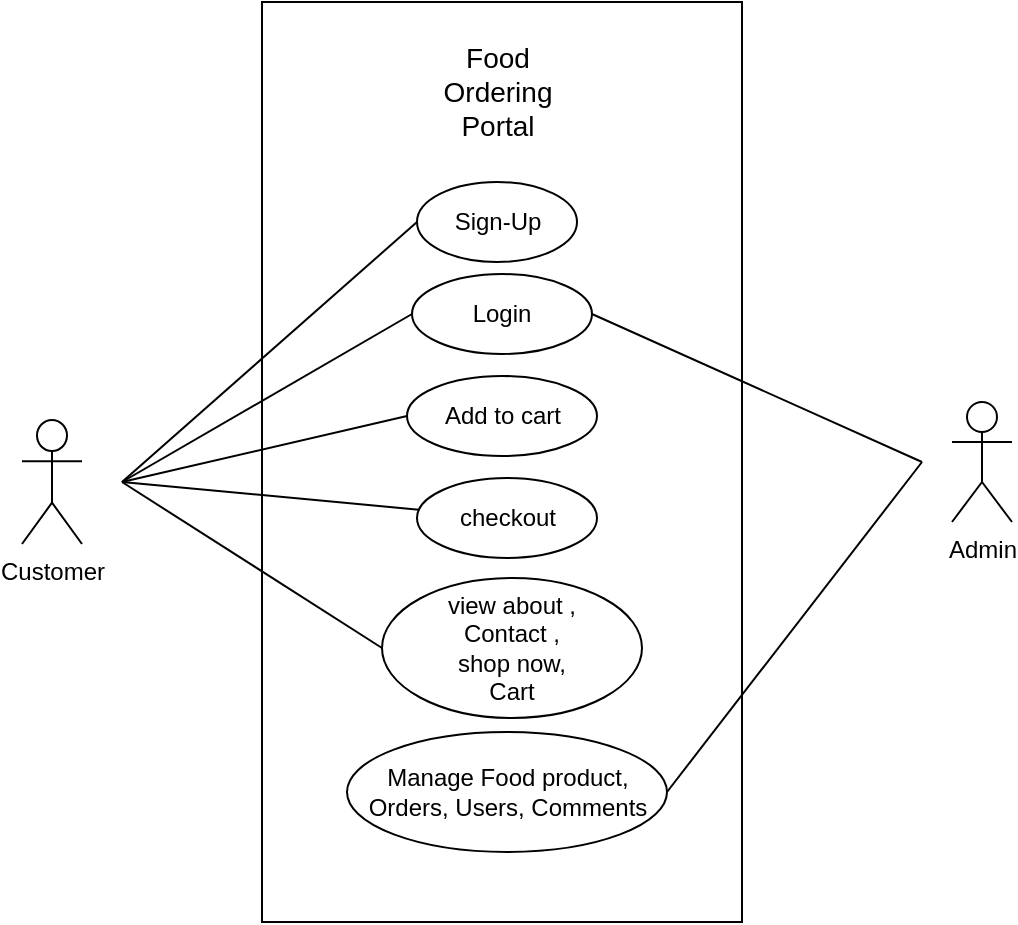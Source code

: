 <mxfile version="24.0.2" type="device">
  <diagram name="Page-1" id="IqefxmWPf4GTUXDHwcOA">
    <mxGraphModel dx="446" dy="175" grid="1" gridSize="10" guides="1" tooltips="1" connect="1" arrows="1" fold="1" page="1" pageScale="1" pageWidth="850" pageHeight="1100" math="0" shadow="0">
      <root>
        <mxCell id="0" />
        <mxCell id="1" parent="0" />
        <mxCell id="liFpd1inJpiL318Wq8IT-9" value="" style="rounded=0;whiteSpace=wrap;html=1;" parent="1" vertex="1">
          <mxGeometry x="230" y="50" width="240" height="460" as="geometry" />
        </mxCell>
        <mxCell id="liFpd1inJpiL318Wq8IT-1" value="Sign-Up" style="ellipse;whiteSpace=wrap;html=1;" parent="1" vertex="1">
          <mxGeometry x="307.5" y="140" width="80" height="40" as="geometry" />
        </mxCell>
        <mxCell id="liFpd1inJpiL318Wq8IT-2" value="Login" style="ellipse;whiteSpace=wrap;html=1;" parent="1" vertex="1">
          <mxGeometry x="305" y="186" width="90" height="40" as="geometry" />
        </mxCell>
        <mxCell id="liFpd1inJpiL318Wq8IT-3" value="Add to cart" style="ellipse;whiteSpace=wrap;html=1;" parent="1" vertex="1">
          <mxGeometry x="302.5" y="237" width="95" height="40" as="geometry" />
        </mxCell>
        <mxCell id="liFpd1inJpiL318Wq8IT-4" value="checkout" style="ellipse;whiteSpace=wrap;html=1;" parent="1" vertex="1">
          <mxGeometry x="307.5" y="288" width="90" height="40" as="geometry" />
        </mxCell>
        <mxCell id="liFpd1inJpiL318Wq8IT-5" value="view about ,&lt;br&gt;Contact ,&lt;br&gt;shop now,&lt;div&gt;Cart&lt;br&gt;&lt;/div&gt;" style="ellipse;whiteSpace=wrap;html=1;" parent="1" vertex="1">
          <mxGeometry x="290" y="338" width="130" height="70" as="geometry" />
        </mxCell>
        <mxCell id="liFpd1inJpiL318Wq8IT-6" value="Manage Food product,&lt;div&gt;Orders, Users, Comments&lt;/div&gt;" style="ellipse;whiteSpace=wrap;html=1;" parent="1" vertex="1">
          <mxGeometry x="272.5" y="415" width="160" height="60" as="geometry" />
        </mxCell>
        <mxCell id="liFpd1inJpiL318Wq8IT-10" value="Customer" style="shape=umlActor;verticalLabelPosition=bottom;verticalAlign=top;html=1;outlineConnect=0;" parent="1" vertex="1">
          <mxGeometry x="110" y="259" width="30" height="62" as="geometry" />
        </mxCell>
        <mxCell id="liFpd1inJpiL318Wq8IT-11" value="Admin" style="shape=umlActor;verticalLabelPosition=bottom;verticalAlign=top;html=1;outlineConnect=0;" parent="1" vertex="1">
          <mxGeometry x="575" y="250" width="30" height="60" as="geometry" />
        </mxCell>
        <mxCell id="liFpd1inJpiL318Wq8IT-12" value="" style="endArrow=none;html=1;rounded=0;exitX=1;exitY=0.5;exitDx=0;exitDy=0;" parent="1" source="liFpd1inJpiL318Wq8IT-6" edge="1">
          <mxGeometry width="50" height="50" relative="1" as="geometry">
            <mxPoint x="450" y="340" as="sourcePoint" />
            <mxPoint x="560" y="280" as="targetPoint" />
          </mxGeometry>
        </mxCell>
        <mxCell id="liFpd1inJpiL318Wq8IT-13" value="" style="endArrow=none;html=1;rounded=0;entryX=0;entryY=0.5;entryDx=0;entryDy=0;" parent="1" target="liFpd1inJpiL318Wq8IT-1" edge="1">
          <mxGeometry width="50" height="50" relative="1" as="geometry">
            <mxPoint x="160" y="290" as="sourcePoint" />
            <mxPoint x="500" y="290" as="targetPoint" />
          </mxGeometry>
        </mxCell>
        <mxCell id="liFpd1inJpiL318Wq8IT-14" value="" style="endArrow=none;html=1;rounded=0;entryX=0;entryY=0.5;entryDx=0;entryDy=0;" parent="1" target="liFpd1inJpiL318Wq8IT-2" edge="1">
          <mxGeometry width="50" height="50" relative="1" as="geometry">
            <mxPoint x="160" y="290" as="sourcePoint" />
            <mxPoint x="318" y="170" as="targetPoint" />
          </mxGeometry>
        </mxCell>
        <mxCell id="liFpd1inJpiL318Wq8IT-15" value="" style="endArrow=none;html=1;rounded=0;entryX=0;entryY=0.5;entryDx=0;entryDy=0;" parent="1" target="liFpd1inJpiL318Wq8IT-3" edge="1">
          <mxGeometry width="50" height="50" relative="1" as="geometry">
            <mxPoint x="160" y="290" as="sourcePoint" />
            <mxPoint x="315" y="216" as="targetPoint" />
          </mxGeometry>
        </mxCell>
        <mxCell id="liFpd1inJpiL318Wq8IT-16" value="" style="endArrow=none;html=1;rounded=0;" parent="1" target="liFpd1inJpiL318Wq8IT-4" edge="1">
          <mxGeometry width="50" height="50" relative="1" as="geometry">
            <mxPoint x="160" y="290" as="sourcePoint" />
            <mxPoint x="313" y="267" as="targetPoint" />
          </mxGeometry>
        </mxCell>
        <mxCell id="liFpd1inJpiL318Wq8IT-17" value="" style="endArrow=none;html=1;rounded=0;entryX=0;entryY=0.5;entryDx=0;entryDy=0;" parent="1" target="liFpd1inJpiL318Wq8IT-5" edge="1">
          <mxGeometry width="50" height="50" relative="1" as="geometry">
            <mxPoint x="160" y="290" as="sourcePoint" />
            <mxPoint x="318" y="314" as="targetPoint" />
          </mxGeometry>
        </mxCell>
        <mxCell id="liFpd1inJpiL318Wq8IT-18" value="" style="endArrow=none;html=1;rounded=0;exitX=1;exitY=0.5;exitDx=0;exitDy=0;" parent="1" source="liFpd1inJpiL318Wq8IT-2" edge="1">
          <mxGeometry width="50" height="50" relative="1" as="geometry">
            <mxPoint x="443" y="455" as="sourcePoint" />
            <mxPoint x="560" y="280" as="targetPoint" />
          </mxGeometry>
        </mxCell>
        <mxCell id="liFpd1inJpiL318Wq8IT-19" value="&lt;font style=&quot;font-size: 14px;&quot;&gt;Food Ordering Portal&lt;/font&gt;" style="text;html=1;align=center;verticalAlign=middle;whiteSpace=wrap;rounded=0;" parent="1" vertex="1">
          <mxGeometry x="312.5" y="60" width="70" height="70" as="geometry" />
        </mxCell>
      </root>
    </mxGraphModel>
  </diagram>
</mxfile>
